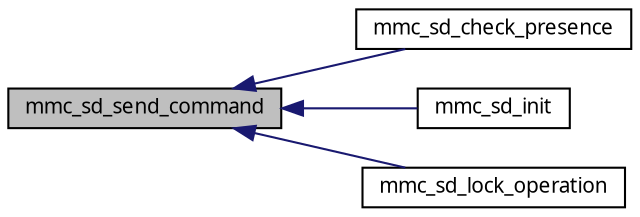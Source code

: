 digraph G
{
  edge [fontname="FreeSans.ttf",fontsize=10,labelfontname="FreeSans.ttf",labelfontsize=10];
  node [fontname="FreeSans.ttf",fontsize=10,shape=record];
  rankdir=LR;
  Node1 [label="mmc_sd_send_command",height=0.2,width=0.4,color="black", fillcolor="grey75", style="filled" fontcolor="black"];
  Node1 -> Node2 [dir=back,color="midnightblue",fontsize=10,style="solid",fontname="FreeSans.ttf"];
  Node2 [label="mmc_sd_check_presence",height=0.2,width=0.4,color="black", fillcolor="white", style="filled",URL="$a00054.html#9f924a04278a3ee67e02c4ef3390ce1a"];
  Node1 -> Node3 [dir=back,color="midnightblue",fontsize=10,style="solid",fontname="FreeSans.ttf"];
  Node3 [label="mmc_sd_init",height=0.2,width=0.4,color="black", fillcolor="white", style="filled",URL="$a00054.html#d4d542de1d406f3194f8a321e4700fdd"];
  Node1 -> Node4 [dir=back,color="midnightblue",fontsize=10,style="solid",fontname="FreeSans.ttf"];
  Node4 [label="mmc_sd_lock_operation",height=0.2,width=0.4,color="black", fillcolor="white", style="filled",URL="$a00054.html#b2c42ab031dd3300bc3f9dd20e10a8b9"];
}
